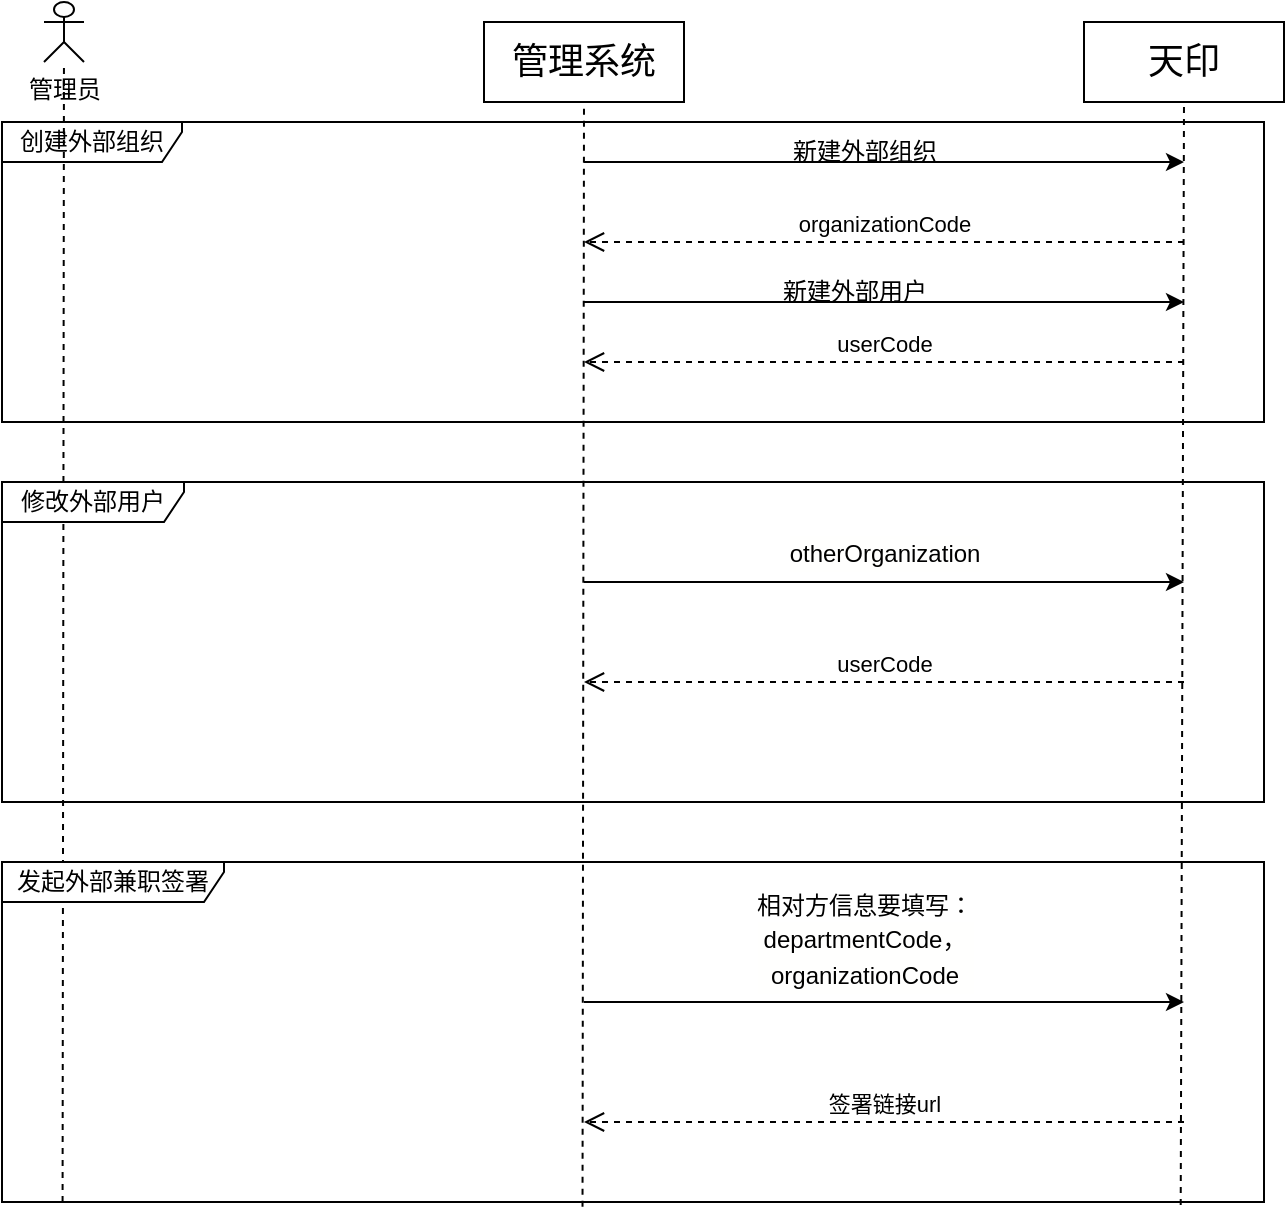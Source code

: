 <mxfile version="21.2.1" type="github">
  <diagram id="HX5heXdyDiW7I8K5gOUd" name="第 1 页">
    <mxGraphModel dx="1290" dy="566" grid="1" gridSize="10" guides="1" tooltips="1" connect="1" arrows="1" fold="1" page="1" pageScale="1" pageWidth="827" pageHeight="1169" math="0" shadow="0">
      <root>
        <mxCell id="0" />
        <mxCell id="1" parent="0" />
        <mxCell id="iZUOgQ2pmpRtyo6XI6EA-1" value="创建外部组织" style="shape=umlFrame;whiteSpace=wrap;html=1;pointerEvents=0;width=90;height=20;" vertex="1" parent="1">
          <mxGeometry x="99" y="90" width="631" height="150" as="geometry" />
        </mxCell>
        <mxCell id="iZUOgQ2pmpRtyo6XI6EA-2" value="管理员" style="shape=umlActor;verticalLabelPosition=bottom;verticalAlign=top;html=1;" vertex="1" parent="1">
          <mxGeometry x="120" y="30" width="20" height="30" as="geometry" />
        </mxCell>
        <mxCell id="iZUOgQ2pmpRtyo6XI6EA-14" value="&lt;font style=&quot;font-size: 18px;&quot;&gt;管理系统&lt;/font&gt;" style="html=1;whiteSpace=wrap;" vertex="1" parent="1">
          <mxGeometry x="340" y="40" width="100" height="40" as="geometry" />
        </mxCell>
        <mxCell id="iZUOgQ2pmpRtyo6XI6EA-15" value="&lt;font style=&quot;font-size: 18px;&quot;&gt;天印&lt;/font&gt;" style="html=1;whiteSpace=wrap;" vertex="1" parent="1">
          <mxGeometry x="640" y="40" width="100" height="40" as="geometry" />
        </mxCell>
        <mxCell id="iZUOgQ2pmpRtyo6XI6EA-18" value="" style="endArrow=none;dashed=1;html=1;rounded=0;entryX=0.5;entryY=1;entryDx=0;entryDy=0;exitX=0.46;exitY=1.014;exitDx=0;exitDy=0;exitPerimeter=0;" edge="1" parent="1" source="iZUOgQ2pmpRtyo6XI6EA-39" target="iZUOgQ2pmpRtyo6XI6EA-14">
          <mxGeometry width="50" height="50" relative="1" as="geometry">
            <mxPoint x="390" y="640" as="sourcePoint" />
            <mxPoint x="540" y="170" as="targetPoint" />
          </mxGeometry>
        </mxCell>
        <mxCell id="iZUOgQ2pmpRtyo6XI6EA-19" value="" style="endArrow=none;dashed=1;html=1;rounded=0;entryX=0.5;entryY=1;entryDx=0;entryDy=0;exitX=0.934;exitY=1.009;exitDx=0;exitDy=0;exitPerimeter=0;" edge="1" parent="1" source="iZUOgQ2pmpRtyo6XI6EA-39" target="iZUOgQ2pmpRtyo6XI6EA-15">
          <mxGeometry width="50" height="50" relative="1" as="geometry">
            <mxPoint x="690" y="730" as="sourcePoint" />
            <mxPoint x="540" y="170" as="targetPoint" />
          </mxGeometry>
        </mxCell>
        <mxCell id="iZUOgQ2pmpRtyo6XI6EA-20" value="" style="endArrow=none;dashed=1;html=1;rounded=0;exitX=0.048;exitY=1;exitDx=0;exitDy=0;exitPerimeter=0;" edge="1" parent="1" source="iZUOgQ2pmpRtyo6XI6EA-39" target="iZUOgQ2pmpRtyo6XI6EA-2">
          <mxGeometry width="50" height="50" relative="1" as="geometry">
            <mxPoint x="130" y="730" as="sourcePoint" />
            <mxPoint x="540" y="170" as="targetPoint" />
          </mxGeometry>
        </mxCell>
        <mxCell id="iZUOgQ2pmpRtyo6XI6EA-21" value="" style="endArrow=classic;html=1;rounded=0;" edge="1" parent="1">
          <mxGeometry width="50" height="50" relative="1" as="geometry">
            <mxPoint x="390" y="110" as="sourcePoint" />
            <mxPoint x="690" y="110" as="targetPoint" />
          </mxGeometry>
        </mxCell>
        <mxCell id="iZUOgQ2pmpRtyo6XI6EA-23" value="新建外部组织" style="text;html=1;align=center;verticalAlign=middle;resizable=0;points=[];autosize=1;strokeColor=none;fillColor=none;" vertex="1" parent="1">
          <mxGeometry x="480" y="90" width="100" height="30" as="geometry" />
        </mxCell>
        <mxCell id="iZUOgQ2pmpRtyo6XI6EA-27" value="organizationCode" style="html=1;verticalAlign=bottom;endArrow=open;dashed=1;endSize=8;edgeStyle=elbowEdgeStyle;elbow=vertical;curved=0;rounded=0;" edge="1" parent="1">
          <mxGeometry relative="1" as="geometry">
            <mxPoint x="690" y="150" as="sourcePoint" />
            <mxPoint x="390" y="150" as="targetPoint" />
          </mxGeometry>
        </mxCell>
        <mxCell id="iZUOgQ2pmpRtyo6XI6EA-29" value="" style="endArrow=classic;html=1;rounded=0;" edge="1" parent="1">
          <mxGeometry width="50" height="50" relative="1" as="geometry">
            <mxPoint x="390" y="180" as="sourcePoint" />
            <mxPoint x="690" y="180" as="targetPoint" />
          </mxGeometry>
        </mxCell>
        <mxCell id="iZUOgQ2pmpRtyo6XI6EA-30" value="新建外部用户" style="text;html=1;align=center;verticalAlign=middle;resizable=0;points=[];autosize=1;strokeColor=none;fillColor=none;" vertex="1" parent="1">
          <mxGeometry x="475" y="160" width="100" height="30" as="geometry" />
        </mxCell>
        <mxCell id="iZUOgQ2pmpRtyo6XI6EA-31" value="userCode" style="html=1;verticalAlign=bottom;endArrow=open;dashed=1;endSize=8;edgeStyle=elbowEdgeStyle;elbow=vertical;curved=0;rounded=0;" edge="1" parent="1">
          <mxGeometry relative="1" as="geometry">
            <mxPoint x="690" y="210" as="sourcePoint" />
            <mxPoint x="390" y="210" as="targetPoint" />
            <mxPoint as="offset" />
          </mxGeometry>
        </mxCell>
        <mxCell id="iZUOgQ2pmpRtyo6XI6EA-32" value="修改外部用户" style="shape=umlFrame;whiteSpace=wrap;html=1;pointerEvents=0;width=91;height=20;" vertex="1" parent="1">
          <mxGeometry x="99" y="270" width="631" height="160" as="geometry" />
        </mxCell>
        <mxCell id="iZUOgQ2pmpRtyo6XI6EA-33" value="" style="endArrow=classic;html=1;rounded=0;" edge="1" parent="1">
          <mxGeometry width="50" height="50" relative="1" as="geometry">
            <mxPoint x="390" y="320" as="sourcePoint" />
            <mxPoint x="690" y="320" as="targetPoint" />
          </mxGeometry>
        </mxCell>
        <mxCell id="iZUOgQ2pmpRtyo6XI6EA-34" value="&lt;div style=&quot;background-color: rgb(255, 255, 254); line-height: 18px;&quot;&gt;otherOrganization&lt;/div&gt;" style="text;html=1;align=center;verticalAlign=middle;resizable=0;points=[];autosize=1;strokeColor=none;fillColor=none;" vertex="1" parent="1">
          <mxGeometry x="480" y="290" width="120" height="30" as="geometry" />
        </mxCell>
        <mxCell id="iZUOgQ2pmpRtyo6XI6EA-35" value="userCode" style="html=1;verticalAlign=bottom;endArrow=open;dashed=1;endSize=8;edgeStyle=elbowEdgeStyle;elbow=vertical;curved=0;rounded=0;" edge="1" parent="1">
          <mxGeometry relative="1" as="geometry">
            <mxPoint x="690" y="370" as="sourcePoint" />
            <mxPoint x="390" y="370" as="targetPoint" />
            <mxPoint as="offset" />
          </mxGeometry>
        </mxCell>
        <mxCell id="iZUOgQ2pmpRtyo6XI6EA-39" value="发起外部兼职签署" style="shape=umlFrame;whiteSpace=wrap;html=1;pointerEvents=0;width=111;height=20;" vertex="1" parent="1">
          <mxGeometry x="99" y="460" width="631" height="170" as="geometry" />
        </mxCell>
        <mxCell id="iZUOgQ2pmpRtyo6XI6EA-40" value="" style="endArrow=classic;html=1;rounded=0;" edge="1" parent="1">
          <mxGeometry width="50" height="50" relative="1" as="geometry">
            <mxPoint x="390" y="530" as="sourcePoint" />
            <mxPoint x="690" y="530" as="targetPoint" />
          </mxGeometry>
        </mxCell>
        <mxCell id="iZUOgQ2pmpRtyo6XI6EA-41" value="相对方信息要填写：&lt;br&gt;&lt;div style=&quot;background-color: rgb(255, 255, 254); line-height: 18px;&quot;&gt;departmentCode，&lt;/div&gt;&lt;div style=&quot;background-color: rgb(255, 255, 254); line-height: 18px;&quot;&gt;&lt;div style=&quot;line-height: 18px;&quot;&gt;organizationCode&lt;/div&gt;&lt;/div&gt;" style="text;html=1;align=center;verticalAlign=middle;resizable=0;points=[];autosize=1;strokeColor=none;fillColor=none;" vertex="1" parent="1">
          <mxGeometry x="465" y="470" width="130" height="60" as="geometry" />
        </mxCell>
        <mxCell id="iZUOgQ2pmpRtyo6XI6EA-42" value="签署链接url" style="html=1;verticalAlign=bottom;endArrow=open;dashed=1;endSize=8;edgeStyle=elbowEdgeStyle;elbow=vertical;curved=0;rounded=0;" edge="1" parent="1">
          <mxGeometry relative="1" as="geometry">
            <mxPoint x="690" y="590" as="sourcePoint" />
            <mxPoint x="390" y="590" as="targetPoint" />
            <mxPoint as="offset" />
          </mxGeometry>
        </mxCell>
      </root>
    </mxGraphModel>
  </diagram>
</mxfile>
